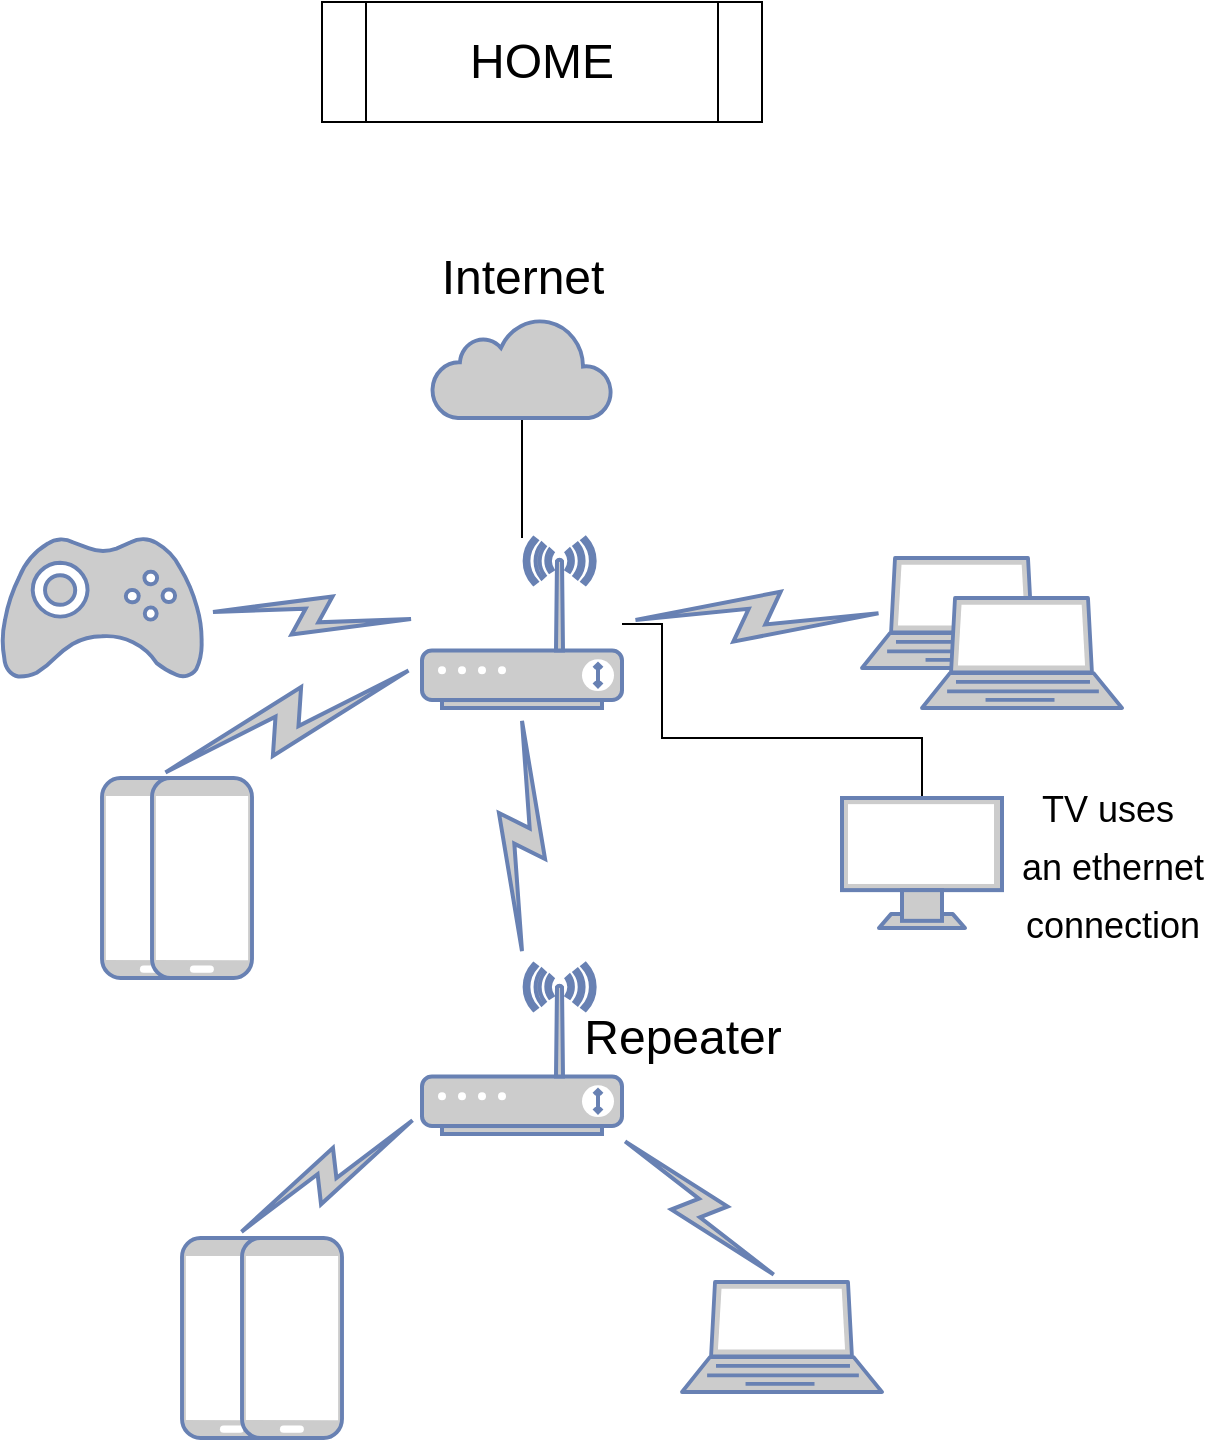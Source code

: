 <mxfile version="20.2.7" type="device"><diagram name="Page-1" id="55a83fd1-7818-8e21-69c5-c3457e3827bb"><mxGraphModel dx="1887" dy="984" grid="1" gridSize="10" guides="1" tooltips="1" connect="1" arrows="1" fold="1" page="1" pageScale="1" pageWidth="1100" pageHeight="850" background="none" math="0" shadow="0"><root><mxCell id="0"/><mxCell id="1" parent="0"/><mxCell id="WTJW2xGhT_QI68JFDbYP-4" value="" style="edgeStyle=orthogonalEdgeStyle;rounded=0;orthogonalLoop=1;jettySize=auto;html=1;fontSize=24;endArrow=none;endFill=0;" edge="1" parent="1" source="WTJW2xGhT_QI68JFDbYP-1" target="WTJW2xGhT_QI68JFDbYP-3"><mxGeometry relative="1" as="geometry"/></mxCell><mxCell id="WTJW2xGhT_QI68JFDbYP-1" value="" style="html=1;outlineConnect=0;fillColor=#CCCCCC;strokeColor=#6881B3;gradientColor=none;gradientDirection=north;strokeWidth=2;shape=mxgraph.networks.cloud;fontColor=#ffffff;" vertex="1" parent="1"><mxGeometry x="495" y="178" width="90" height="50" as="geometry"/></mxCell><mxCell id="WTJW2xGhT_QI68JFDbYP-2" value="&lt;font style=&quot;font-size: 24px;&quot;&gt;Internet&lt;/font&gt;" style="text;html=1;align=center;verticalAlign=middle;resizable=0;points=[];autosize=1;strokeColor=none;fillColor=none;" vertex="1" parent="1"><mxGeometry x="490" y="138" width="100" height="40" as="geometry"/></mxCell><mxCell id="WTJW2xGhT_QI68JFDbYP-3" value="" style="fontColor=#0066CC;verticalAlign=top;verticalLabelPosition=bottom;labelPosition=center;align=center;html=1;outlineConnect=0;fillColor=#CCCCCC;strokeColor=#6881B3;gradientColor=none;gradientDirection=north;strokeWidth=2;shape=mxgraph.networks.wireless_modem;fontSize=24;" vertex="1" parent="1"><mxGeometry x="490" y="288" width="100" height="85" as="geometry"/></mxCell><mxCell id="WTJW2xGhT_QI68JFDbYP-6" value="" style="html=1;outlineConnect=0;fillColor=#CCCCCC;strokeColor=#6881B3;gradientColor=none;gradientDirection=north;strokeWidth=2;shape=mxgraph.networks.comm_link_edge;html=1;rounded=0;fontSize=24;endArrow=none;endFill=0;" edge="1" parent="1" source="WTJW2xGhT_QI68JFDbYP-7" target="WTJW2xGhT_QI68JFDbYP-3"><mxGeometry width="100" height="100" relative="1" as="geometry"><mxPoint x="360" y="298" as="sourcePoint"/><mxPoint x="600" y="438" as="targetPoint"/></mxGeometry></mxCell><mxCell id="WTJW2xGhT_QI68JFDbYP-7" value="" style="fontColor=#0066CC;verticalAlign=top;verticalLabelPosition=bottom;labelPosition=center;align=center;html=1;outlineConnect=0;fillColor=#CCCCCC;strokeColor=#6881B3;gradientColor=none;gradientDirection=north;strokeWidth=2;shape=mxgraph.networks.gamepad;fontSize=24;" vertex="1" parent="1"><mxGeometry x="280" y="288" width="100" height="70" as="geometry"/></mxCell><mxCell id="WTJW2xGhT_QI68JFDbYP-10" value="" style="html=1;outlineConnect=0;fillColor=#CCCCCC;strokeColor=#6881B3;gradientColor=none;gradientDirection=north;strokeWidth=2;shape=mxgraph.networks.comm_link_edge;html=1;rounded=0;fontSize=24;endArrow=none;endFill=0;exitX=0.15;exitY=0.5;exitDx=0;exitDy=0;exitPerimeter=0;" edge="1" parent="1" source="WTJW2xGhT_QI68JFDbYP-12" target="WTJW2xGhT_QI68JFDbYP-3"><mxGeometry width="100" height="100" relative="1" as="geometry"><mxPoint x="700" y="330.5" as="sourcePoint"/><mxPoint x="990" y="338" as="targetPoint"/></mxGeometry></mxCell><mxCell id="WTJW2xGhT_QI68JFDbYP-12" value="" style="fontColor=#0066CC;verticalAlign=top;verticalLabelPosition=bottom;labelPosition=center;align=center;html=1;outlineConnect=0;fillColor=#CCCCCC;strokeColor=#6881B3;gradientColor=none;gradientDirection=north;strokeWidth=2;shape=mxgraph.networks.laptop;fontSize=24;" vertex="1" parent="1"><mxGeometry x="710" y="298" width="100" height="55" as="geometry"/></mxCell><mxCell id="WTJW2xGhT_QI68JFDbYP-13" value="" style="fontColor=#0066CC;verticalAlign=top;verticalLabelPosition=bottom;labelPosition=center;align=center;html=1;outlineConnect=0;fillColor=#CCCCCC;strokeColor=#6881B3;gradientColor=none;gradientDirection=north;strokeWidth=2;shape=mxgraph.networks.laptop;fontSize=24;" vertex="1" parent="1"><mxGeometry x="740" y="318" width="100" height="55" as="geometry"/></mxCell><mxCell id="WTJW2xGhT_QI68JFDbYP-17" value="" style="fontColor=#0066CC;verticalAlign=top;verticalLabelPosition=bottom;labelPosition=center;align=center;html=1;outlineConnect=0;fillColor=#CCCCCC;strokeColor=#6881B3;gradientColor=none;gradientDirection=north;strokeWidth=2;shape=mxgraph.networks.mobile;fontSize=24;" vertex="1" parent="1"><mxGeometry x="330" y="408" width="50" height="100" as="geometry"/></mxCell><mxCell id="WTJW2xGhT_QI68JFDbYP-18" value="" style="fontColor=#0066CC;verticalAlign=top;verticalLabelPosition=bottom;labelPosition=center;align=center;html=1;outlineConnect=0;fillColor=#CCCCCC;strokeColor=#6881B3;gradientColor=none;gradientDirection=north;strokeWidth=2;shape=mxgraph.networks.mobile;fontSize=24;" vertex="1" parent="1"><mxGeometry x="355" y="408" width="50" height="100" as="geometry"/></mxCell><mxCell id="WTJW2xGhT_QI68JFDbYP-19" value="" style="html=1;outlineConnect=0;fillColor=#CCCCCC;strokeColor=#6881B3;gradientColor=none;gradientDirection=north;strokeWidth=2;shape=mxgraph.networks.comm_link_edge;html=1;rounded=0;fontSize=24;endArrow=none;endFill=0;exitX=0.5;exitY=0;exitDx=0;exitDy=0;exitPerimeter=0;" edge="1" parent="1" source="WTJW2xGhT_QI68JFDbYP-17" target="WTJW2xGhT_QI68JFDbYP-3"><mxGeometry width="100" height="100" relative="1" as="geometry"><mxPoint x="670" y="558" as="sourcePoint"/><mxPoint x="770" y="458" as="targetPoint"/></mxGeometry></mxCell><mxCell id="WTJW2xGhT_QI68JFDbYP-21" style="edgeStyle=orthogonalEdgeStyle;rounded=0;orthogonalLoop=1;jettySize=auto;html=1;fontSize=24;endArrow=none;endFill=0;" edge="1" parent="1" source="WTJW2xGhT_QI68JFDbYP-20" target="WTJW2xGhT_QI68JFDbYP-3"><mxGeometry relative="1" as="geometry"><Array as="points"><mxPoint x="740" y="388"/><mxPoint x="610" y="388"/><mxPoint x="610" y="331"/></Array></mxGeometry></mxCell><mxCell id="WTJW2xGhT_QI68JFDbYP-20" value="" style="fontColor=#0066CC;verticalAlign=top;verticalLabelPosition=bottom;labelPosition=center;align=center;html=1;outlineConnect=0;fillColor=#CCCCCC;strokeColor=#6881B3;gradientColor=none;gradientDirection=north;strokeWidth=2;shape=mxgraph.networks.monitor;fontSize=24;" vertex="1" parent="1"><mxGeometry x="700" y="418" width="80" height="65" as="geometry"/></mxCell><mxCell id="WTJW2xGhT_QI68JFDbYP-22" value="" style="fontColor=#0066CC;verticalAlign=top;verticalLabelPosition=bottom;labelPosition=center;align=center;html=1;outlineConnect=0;fillColor=#CCCCCC;strokeColor=#6881B3;gradientColor=none;gradientDirection=north;strokeWidth=2;shape=mxgraph.networks.wireless_modem;fontSize=24;" vertex="1" parent="1"><mxGeometry x="490" y="501" width="100" height="85" as="geometry"/></mxCell><mxCell id="WTJW2xGhT_QI68JFDbYP-23" value="" style="html=1;outlineConnect=0;fillColor=#CCCCCC;strokeColor=#6881B3;gradientColor=none;gradientDirection=north;strokeWidth=2;shape=mxgraph.networks.comm_link_edge;html=1;rounded=0;fontSize=24;endArrow=none;endFill=0;" edge="1" parent="1" source="WTJW2xGhT_QI68JFDbYP-22" target="WTJW2xGhT_QI68JFDbYP-3"><mxGeometry width="100" height="100" relative="1" as="geometry"><mxPoint x="470" y="498" as="sourcePoint"/><mxPoint x="570" y="398" as="targetPoint"/></mxGeometry></mxCell><mxCell id="WTJW2xGhT_QI68JFDbYP-24" value="" style="fontColor=#0066CC;verticalAlign=top;verticalLabelPosition=bottom;labelPosition=center;align=center;html=1;outlineConnect=0;fillColor=#CCCCCC;strokeColor=#6881B3;gradientColor=none;gradientDirection=north;strokeWidth=2;shape=mxgraph.networks.mobile;fontSize=24;" vertex="1" parent="1"><mxGeometry x="370" y="638" width="50" height="100" as="geometry"/></mxCell><mxCell id="WTJW2xGhT_QI68JFDbYP-25" value="" style="fontColor=#0066CC;verticalAlign=top;verticalLabelPosition=bottom;labelPosition=center;align=center;html=1;outlineConnect=0;fillColor=#CCCCCC;strokeColor=#6881B3;gradientColor=none;gradientDirection=north;strokeWidth=2;shape=mxgraph.networks.mobile;fontSize=24;" vertex="1" parent="1"><mxGeometry x="400" y="638" width="50" height="100" as="geometry"/></mxCell><mxCell id="WTJW2xGhT_QI68JFDbYP-26" value="" style="html=1;outlineConnect=0;fillColor=#CCCCCC;strokeColor=#6881B3;gradientColor=none;gradientDirection=north;strokeWidth=2;shape=mxgraph.networks.comm_link_edge;html=1;rounded=0;fontSize=24;endArrow=none;endFill=0;exitX=0.5;exitY=0;exitDx=0;exitDy=0;exitPerimeter=0;" edge="1" parent="1" source="WTJW2xGhT_QI68JFDbYP-24" target="WTJW2xGhT_QI68JFDbYP-22"><mxGeometry width="100" height="100" relative="1" as="geometry"><mxPoint x="420" y="678" as="sourcePoint"/><mxPoint x="520" y="578" as="targetPoint"/></mxGeometry></mxCell><mxCell id="WTJW2xGhT_QI68JFDbYP-27" value="" style="fontColor=#0066CC;verticalAlign=top;verticalLabelPosition=bottom;labelPosition=center;align=center;html=1;outlineConnect=0;fillColor=#CCCCCC;strokeColor=#6881B3;gradientColor=none;gradientDirection=north;strokeWidth=2;shape=mxgraph.networks.laptop;fontSize=24;" vertex="1" parent="1"><mxGeometry x="620" y="660" width="100" height="55" as="geometry"/></mxCell><mxCell id="WTJW2xGhT_QI68JFDbYP-28" value="" style="html=1;outlineConnect=0;fillColor=#CCCCCC;strokeColor=#6881B3;gradientColor=none;gradientDirection=north;strokeWidth=2;shape=mxgraph.networks.comm_link_edge;html=1;rounded=0;fontSize=24;endArrow=none;endFill=0;exitX=0.5;exitY=0;exitDx=0;exitDy=0;exitPerimeter=0;" edge="1" parent="1" source="WTJW2xGhT_QI68JFDbYP-27" target="WTJW2xGhT_QI68JFDbYP-22"><mxGeometry width="100" height="100" relative="1" as="geometry"><mxPoint x="640" y="668" as="sourcePoint"/><mxPoint x="740" y="568" as="targetPoint"/></mxGeometry></mxCell><mxCell id="WTJW2xGhT_QI68JFDbYP-29" value="&lt;font style=&quot;font-size: 18px;&quot;&gt;TV uses&amp;nbsp;&lt;br&gt;an ethernet&lt;br&gt;connection&lt;/font&gt;" style="text;html=1;align=center;verticalAlign=middle;resizable=0;points=[];autosize=1;strokeColor=none;fillColor=none;fontSize=24;" vertex="1" parent="1"><mxGeometry x="780" y="400.5" width="110" height="100" as="geometry"/></mxCell><mxCell id="WTJW2xGhT_QI68JFDbYP-30" value="&lt;font style=&quot;font-size: 24px;&quot;&gt;Repeater&lt;/font&gt;" style="text;html=1;align=center;verticalAlign=middle;resizable=0;points=[];autosize=1;strokeColor=none;fillColor=none;fontSize=18;" vertex="1" parent="1"><mxGeometry x="560" y="518" width="120" height="40" as="geometry"/></mxCell><mxCell id="WTJW2xGhT_QI68JFDbYP-33" value="HOME" style="shape=process;whiteSpace=wrap;html=1;backgroundOutline=1;fontSize=24;" vertex="1" parent="1"><mxGeometry x="440" y="20" width="220" height="60" as="geometry"/></mxCell></root></mxGraphModel></diagram></mxfile>